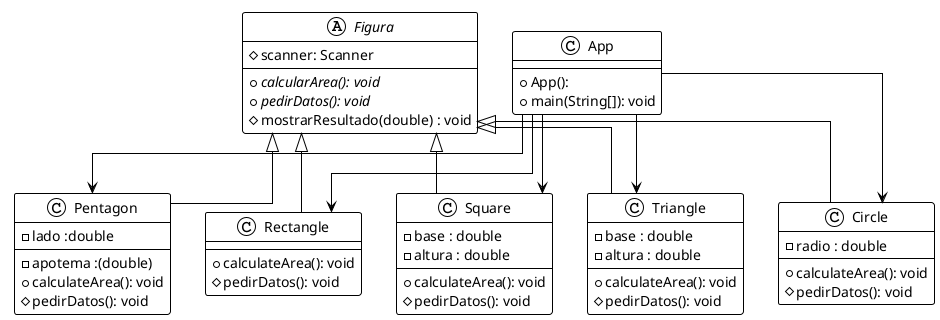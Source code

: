 @startuml

!theme plain
top to bottom direction
skinparam linetype ortho

abstract class Figura{
# scanner: Scanner
+ {abstract} calcularArea(): void
+ {abstract} pedirDatos(): void
# mostrarResultado(double) : void

}
class Circle {
  - radio : double
  + calculateArea(): void
  # pedirDatos(): void
}
class Pentagon {
    - lado :double
    - apotema :(double)
    + calculateArea(): void
     # pedirDatos(): void
}
class Rectangle {
  + calculateArea(): void
  # pedirDatos(): void
}
class Square {
   - base : double
   - altura : double
  + calculateArea(): void
  # pedirDatos(): void
}
class Triangle {
   - base : double
   - altura : double
  + calculateArea(): void
  # pedirDatos(): void
}
class App {
  + App():
  + main(String[]): void
}
Figura <|-- Circle
Figura <|-- Pentagon
Figura <|-- Rectangle
Figura <|-- Square
Figura <|-- Triangle

App --> Circle
App --> Pentagon
App --> Rectangle
App --> Square
App --> Triangle

@enduml